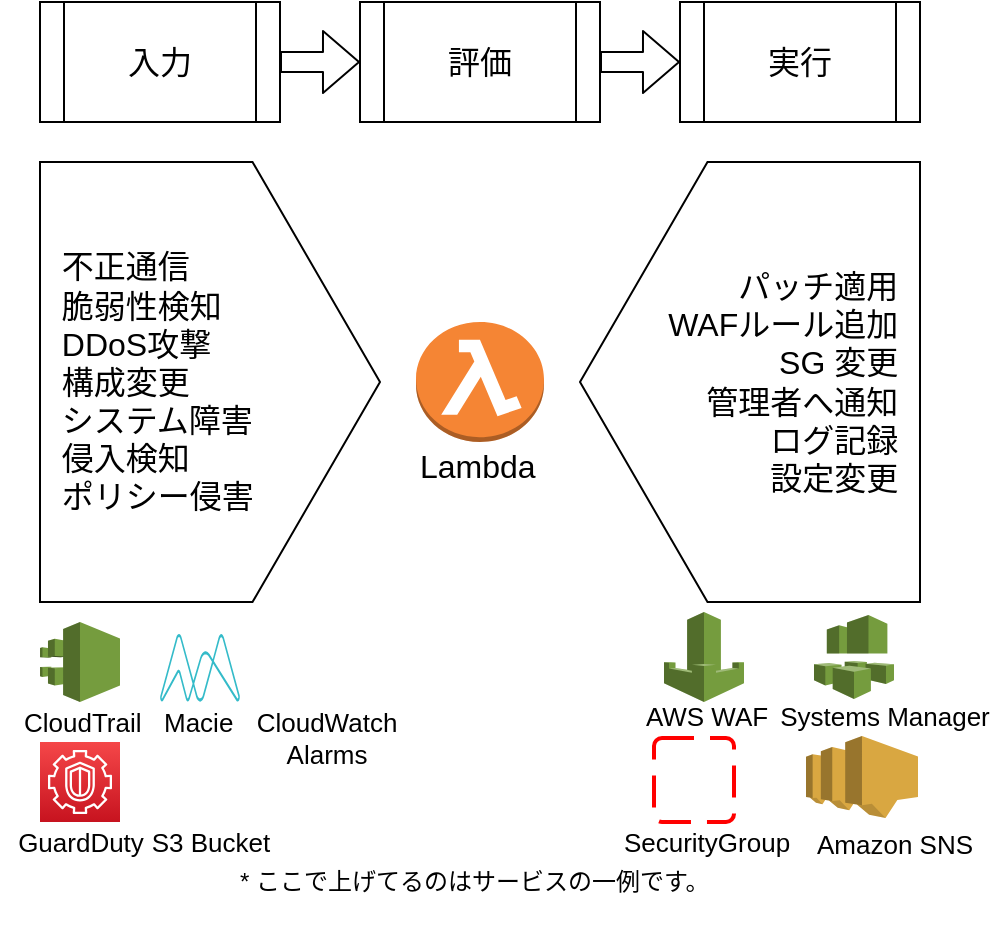 <mxfile version="10.5.4" type="device"><diagram id="CcmIsrY7f2Dk6ls6Ya9l" name="Page-1"><mxGraphModel dx="758" dy="467" grid="1" gridSize="10" guides="1" tooltips="1" connect="1" arrows="1" fold="1" page="1" pageScale="1" pageWidth="827" pageHeight="1169" math="0" shadow="0"><root><mxCell id="0"/><mxCell id="1" parent="0"/><mxCell id="-bo_sconX7IjYksUb0Vp-1" value="入力" style="shape=process;whiteSpace=wrap;html=1;backgroundOutline=1;fontSize=16;" vertex="1" parent="1"><mxGeometry x="140" y="90" width="120" height="60" as="geometry"/></mxCell><mxCell id="-bo_sconX7IjYksUb0Vp-2" value="評価" style="shape=process;whiteSpace=wrap;html=1;backgroundOutline=1;fontSize=16;" vertex="1" parent="1"><mxGeometry x="300" y="90" width="120" height="60" as="geometry"/></mxCell><mxCell id="-bo_sconX7IjYksUb0Vp-3" value="実行" style="shape=process;whiteSpace=wrap;html=1;backgroundOutline=1;fontSize=16;" vertex="1" parent="1"><mxGeometry x="460" y="90" width="120" height="60" as="geometry"/></mxCell><mxCell id="-bo_sconX7IjYksUb0Vp-4" value="" style="shape=flexArrow;endArrow=classic;html=1;endWidth=20;endSize=5.67;fillColor=#FFFFFF;" edge="1" parent="1"><mxGeometry width="50" height="50" relative="1" as="geometry"><mxPoint x="260" y="120" as="sourcePoint"/><mxPoint x="300" y="120" as="targetPoint"/></mxGeometry></mxCell><mxCell id="-bo_sconX7IjYksUb0Vp-6" value="" style="shape=flexArrow;endArrow=classic;html=1;endWidth=20;endSize=5.67;entryX=0;entryY=0.5;entryDx=0;entryDy=0;fillColor=#FFFFFF;" edge="1" parent="1" target="-bo_sconX7IjYksUb0Vp-3"><mxGeometry width="50" height="50" relative="1" as="geometry"><mxPoint x="420" y="120" as="sourcePoint"/><mxPoint x="327" y="130" as="targetPoint"/></mxGeometry></mxCell><mxCell id="-bo_sconX7IjYksUb0Vp-7" value="" style="outlineConnect=0;dashed=0;verticalLabelPosition=bottom;verticalAlign=top;align=center;html=1;shape=mxgraph.aws3.lambda_function;fillColor=#F58534;gradientColor=none;" vertex="1" parent="1"><mxGeometry x="328" y="250" width="64" height="60" as="geometry"/></mxCell><mxCell id="-bo_sconX7IjYksUb0Vp-8" value="Lambda" style="text;html=1;resizable=0;points=[];autosize=1;align=left;verticalAlign=top;spacingTop=-4;fontSize=16;" vertex="1" parent="1"><mxGeometry x="328" y="310" width="70" height="20" as="geometry"/></mxCell><mxCell id="-bo_sconX7IjYksUb0Vp-15" value="&lt;span&gt;&amp;nbsp; 不正通信&lt;/span&gt;&lt;br&gt;&lt;span&gt;&amp;nbsp; 脆弱性検知&lt;/span&gt;&lt;br&gt;&lt;span&gt;&amp;nbsp; DDoS攻撃&lt;/span&gt;&lt;br&gt;&lt;span&gt;&amp;nbsp; 構成変更&lt;/span&gt;&lt;br&gt;&lt;span&gt;&amp;nbsp; システム障害&lt;/span&gt;&lt;br&gt;&lt;span&gt;&amp;nbsp; 侵入検知&lt;/span&gt;&lt;br&gt;&lt;span&gt;&amp;nbsp; ポリシー侵害&lt;/span&gt;" style="shape=offPageConnector;whiteSpace=wrap;html=1;fontSize=16;align=left;rotation=0;direction=north;" vertex="1" parent="1"><mxGeometry x="140" y="170" width="170" height="220" as="geometry"/></mxCell><mxCell id="-bo_sconX7IjYksUb0Vp-16" value="&lt;span&gt;パッチ適用&amp;nbsp;&amp;nbsp;&lt;/span&gt;&lt;br&gt;&lt;span&gt;WAFルール追加&amp;nbsp;&amp;nbsp;&lt;/span&gt;&lt;br&gt;&lt;span&gt;SG 変更&amp;nbsp;&amp;nbsp;&lt;/span&gt;&lt;br&gt;&lt;span&gt;管理者へ通知&amp;nbsp;&amp;nbsp;&lt;/span&gt;&lt;br&gt;&lt;span&gt;ログ記録&amp;nbsp;&amp;nbsp;&lt;/span&gt;&lt;br&gt;&lt;div style=&quot;text-align: right&quot;&gt;&lt;span&gt;設定変更&amp;nbsp;&amp;nbsp;&lt;/span&gt;&lt;/div&gt;" style="shape=offPageConnector;whiteSpace=wrap;html=1;fontSize=16;align=right;rotation=0;direction=south;" vertex="1" parent="1"><mxGeometry x="410" y="170" width="170" height="220" as="geometry"/></mxCell><mxCell id="-bo_sconX7IjYksUb0Vp-17" value="" style="outlineConnect=0;dashed=0;verticalLabelPosition=bottom;verticalAlign=top;align=center;html=1;shape=mxgraph.aws3.cloudtrail;fillColor=#759C3E;gradientColor=none;fontSize=16;" vertex="1" parent="1"><mxGeometry x="140" y="400" width="40" height="40" as="geometry"/></mxCell><mxCell id="-bo_sconX7IjYksUb0Vp-18" value="CloudTrail" style="text;html=1;resizable=0;points=[];autosize=1;align=left;verticalAlign=top;spacingTop=-4;fontSize=13;" vertex="1" parent="1"><mxGeometry x="130" y="440" width="90" height="20" as="geometry"/></mxCell><mxCell id="-bo_sconX7IjYksUb0Vp-19" value="" style="outlineConnect=0;dashed=0;verticalLabelPosition=bottom;verticalAlign=top;align=center;html=1;shape=mxgraph.aws3.macie;fillColor=#34BBC9;gradientColor=none;fontSize=13;" vertex="1" parent="1"><mxGeometry x="200" y="406" width="40" height="34" as="geometry"/></mxCell><mxCell id="-bo_sconX7IjYksUb0Vp-20" value="Macie&lt;br&gt;" style="text;html=1;resizable=0;points=[];autosize=1;align=left;verticalAlign=top;spacingTop=-4;fontSize=13;" vertex="1" parent="1"><mxGeometry x="200" y="440" width="50" height="20" as="geometry"/></mxCell><mxCell id="-bo_sconX7IjYksUb0Vp-21" value="" style="shape=image;html=1;verticalAlign=top;verticalLabelPosition=bottom;labelBackgroundColor=#ffffff;imageAspect=0;aspect=fixed;image=https://cdn2.iconfinder.com/data/icons/amazon-aws-stencils/100/Deployment__Management_copy_CloudWatch_Alarm-128.png;fontSize=13;align=right;" vertex="1" parent="1"><mxGeometry x="245" y="390" width="60" height="60" as="geometry"/></mxCell><mxCell id="-bo_sconX7IjYksUb0Vp-22" value="CloudWatch&lt;br&gt;Alarms&lt;br&gt;" style="text;html=1;resizable=0;points=[];autosize=1;align=center;verticalAlign=top;spacingTop=-4;fontSize=13;" vertex="1" parent="1"><mxGeometry x="238" y="440" width="90" height="30" as="geometry"/></mxCell><mxCell id="-bo_sconX7IjYksUb0Vp-23" value="" style="outlineConnect=0;fontColor=#232F3E;gradientColor=#F54749;gradientDirection=north;fillColor=#C7131F;strokeColor=#ffffff;dashed=0;verticalLabelPosition=bottom;verticalAlign=top;align=center;html=1;fontSize=12;fontStyle=0;aspect=fixed;shape=mxgraph.aws4.resourceIcon;resIcon=mxgraph.aws4.guardduty;" vertex="1" parent="1"><mxGeometry x="140" y="460" width="40" height="40" as="geometry"/></mxCell><mxCell id="-bo_sconX7IjYksUb0Vp-24" value="GuardDuty" style="text;html=1;resizable=0;points=[];autosize=1;align=center;verticalAlign=top;spacingTop=-4;fontSize=13;" vertex="1" parent="1"><mxGeometry x="120" y="500" width="80" height="20" as="geometry"/></mxCell><mxCell id="-bo_sconX7IjYksUb0Vp-25" value="" style="shape=image;html=1;verticalAlign=top;verticalLabelPosition=bottom;labelBackgroundColor=#ffffff;imageAspect=0;aspect=fixed;image=https://cdn2.iconfinder.com/data/icons/amazon-aws-stencils/100/Storage__Content_Delivery_Amazon_S3_Bucket-128.png;fontSize=13;align=center;" vertex="1" parent="1"><mxGeometry x="195" y="456" width="50" height="50" as="geometry"/></mxCell><mxCell id="-bo_sconX7IjYksUb0Vp-26" value="S3 Bucket" style="text;html=1;resizable=0;points=[];autosize=1;align=center;verticalAlign=top;spacingTop=-4;fontSize=13;" vertex="1" parent="1"><mxGeometry x="190" y="500" width="70" height="20" as="geometry"/></mxCell><mxCell id="-bo_sconX7IjYksUb0Vp-27" value="" style="outlineConnect=0;dashed=0;verticalLabelPosition=bottom;verticalAlign=top;align=center;html=1;shape=mxgraph.aws3.ec2_systems_manager;fillColor=#759C3E;gradientColor=none;fontSize=13;" vertex="1" parent="1"><mxGeometry x="527" y="396.5" width="40" height="42" as="geometry"/></mxCell><mxCell id="-bo_sconX7IjYksUb0Vp-28" value="Systems Manager&lt;br&gt;&lt;br&gt;" style="text;html=1;resizable=0;points=[];autosize=1;align=center;verticalAlign=top;spacingTop=-4;fontSize=13;" vertex="1" parent="1"><mxGeometry x="502" y="437" width="120" height="30" as="geometry"/></mxCell><mxCell id="-bo_sconX7IjYksUb0Vp-30" value="" style="outlineConnect=0;dashed=0;verticalLabelPosition=bottom;verticalAlign=top;align=center;html=1;shape=mxgraph.aws3.waf;fillColor=#759C3E;gradientColor=none;fontSize=13;" vertex="1" parent="1"><mxGeometry x="452" y="395" width="40" height="45" as="geometry"/></mxCell><mxCell id="-bo_sconX7IjYksUb0Vp-31" value="AWS WAF&lt;br&gt;" style="text;html=1;resizable=0;points=[];autosize=1;align=center;verticalAlign=top;spacingTop=-4;fontSize=13;" vertex="1" parent="1"><mxGeometry x="433" y="437" width="80" height="20" as="geometry"/></mxCell><mxCell id="-bo_sconX7IjYksUb0Vp-32" value="" style="rounded=1;arcSize=10;dashed=1;strokeColor=#ff0000;fillColor=none;gradientColor=none;dashPattern=8 4;strokeWidth=2;fontSize=13;align=center;" vertex="1" parent="1"><mxGeometry x="447" y="458" width="40" height="42" as="geometry"/></mxCell><mxCell id="-bo_sconX7IjYksUb0Vp-33" value="SecurityGroup" style="text;html=1;resizable=0;points=[];autosize=1;align=center;verticalAlign=top;spacingTop=-4;fontSize=13;" vertex="1" parent="1"><mxGeometry x="423" y="500" width="100" height="20" as="geometry"/></mxCell><mxCell id="-bo_sconX7IjYksUb0Vp-35" value="" style="outlineConnect=0;dashed=0;verticalLabelPosition=bottom;verticalAlign=top;align=center;html=1;shape=mxgraph.aws3.sns;fillColor=#D9A741;gradientColor=none;fontSize=13;" vertex="1" parent="1"><mxGeometry x="523" y="457" width="56" height="41" as="geometry"/></mxCell><mxCell id="-bo_sconX7IjYksUb0Vp-36" value="Amazon SNS" style="text;html=1;resizable=0;points=[];autosize=1;align=center;verticalAlign=top;spacingTop=-4;fontSize=13;" vertex="1" parent="1"><mxGeometry x="522" y="501" width="90" height="20" as="geometry"/></mxCell><mxCell id="-bo_sconX7IjYksUb0Vp-37" value="* ここで上げてるのはサービスの一例です。&lt;br style=&quot;font-size: 12px;&quot;&gt;&lt;br style=&quot;font-size: 12px;&quot;&gt;" style="text;html=1;resizable=0;points=[];autosize=1;align=left;verticalAlign=top;spacingTop=-4;fontSize=12;" vertex="1" parent="1"><mxGeometry x="238" y="520" width="270" height="30" as="geometry"/></mxCell></root></mxGraphModel></diagram></mxfile>